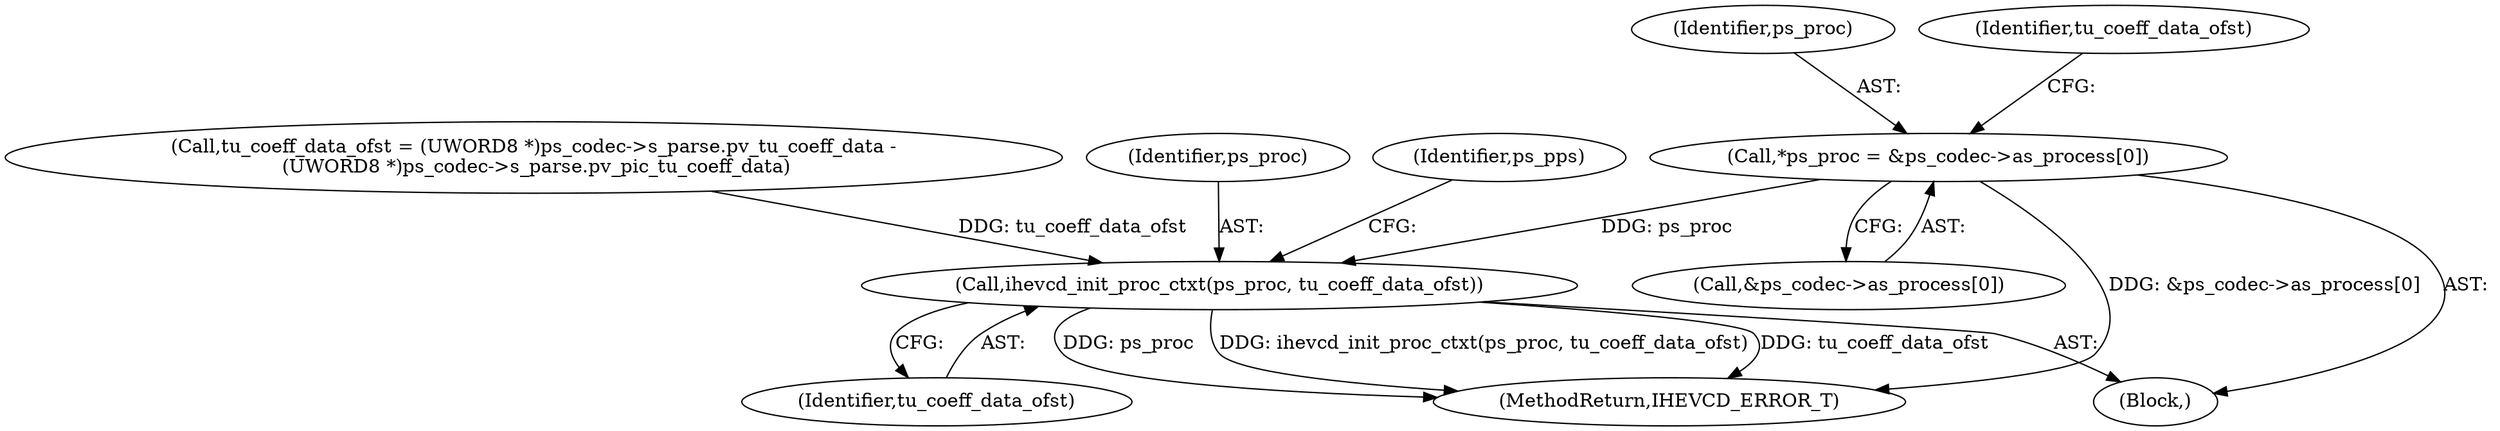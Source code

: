 digraph "0_Android_bcfc7124f6ef9f1ec128fb2e90de774a5b33d199_0@array" {
"1001401" [label="(Call,*ps_proc = &ps_codec->as_process[0])"];
"1001461" [label="(Call,ihevcd_init_proc_ctxt(ps_proc, tu_coeff_data_ofst))"];
"1005079" [label="(MethodReturn,IHEVCD_ERROR_T)"];
"1001403" [label="(Call,&ps_codec->as_process[0])"];
"1001402" [label="(Identifier,ps_proc)"];
"1001410" [label="(Call,tu_coeff_data_ofst = (UWORD8 *)ps_codec->s_parse.pv_tu_coeff_data -\n (UWORD8 *)ps_codec->s_parse.pv_pic_tu_coeff_data)"];
"1001401" [label="(Call,*ps_proc = &ps_codec->as_process[0])"];
"1001463" [label="(Identifier,tu_coeff_data_ofst)"];
"1001399" [label="(Block,)"];
"1001462" [label="(Identifier,ps_proc)"];
"1001411" [label="(Identifier,tu_coeff_data_ofst)"];
"1001461" [label="(Call,ihevcd_init_proc_ctxt(ps_proc, tu_coeff_data_ofst))"];
"1001466" [label="(Identifier,ps_pps)"];
"1001401" -> "1001399"  [label="AST: "];
"1001401" -> "1001403"  [label="CFG: "];
"1001402" -> "1001401"  [label="AST: "];
"1001403" -> "1001401"  [label="AST: "];
"1001411" -> "1001401"  [label="CFG: "];
"1001401" -> "1005079"  [label="DDG: &ps_codec->as_process[0]"];
"1001401" -> "1001461"  [label="DDG: ps_proc"];
"1001461" -> "1001399"  [label="AST: "];
"1001461" -> "1001463"  [label="CFG: "];
"1001462" -> "1001461"  [label="AST: "];
"1001463" -> "1001461"  [label="AST: "];
"1001466" -> "1001461"  [label="CFG: "];
"1001461" -> "1005079"  [label="DDG: tu_coeff_data_ofst"];
"1001461" -> "1005079"  [label="DDG: ps_proc"];
"1001461" -> "1005079"  [label="DDG: ihevcd_init_proc_ctxt(ps_proc, tu_coeff_data_ofst)"];
"1001410" -> "1001461"  [label="DDG: tu_coeff_data_ofst"];
}
